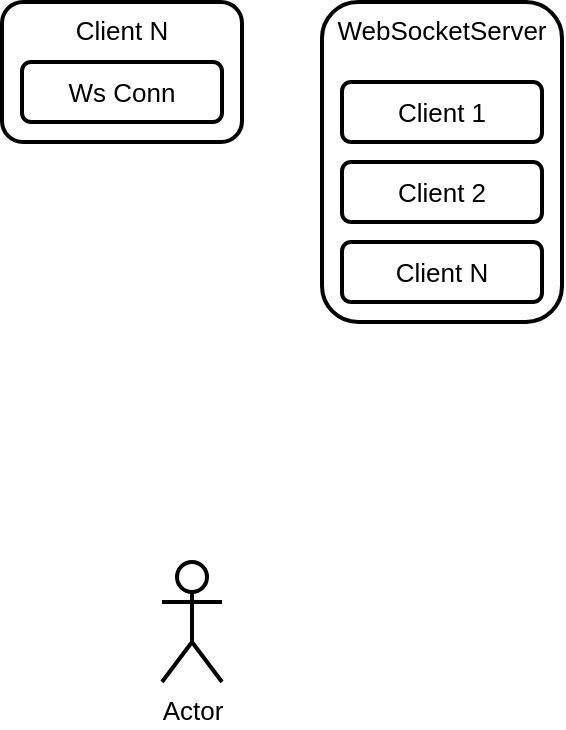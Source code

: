 <mxfile>
    <diagram id="fFWN1DyNbw18HDZ8_LvJ" name="Page-1">
        <mxGraphModel dx="1407" dy="896" grid="1" gridSize="10" guides="1" tooltips="1" connect="1" arrows="1" fold="1" page="1" pageScale="1" pageWidth="1169" pageHeight="827" math="0" shadow="0">
            <root>
                <mxCell id="0"/>
                <mxCell id="1" parent="0"/>
                <mxCell id="19" value="" style="group" vertex="1" connectable="0" parent="1">
                    <mxGeometry x="200" y="40" width="120" height="160" as="geometry"/>
                </mxCell>
                <mxCell id="5" value="WebSocketServer" style="rounded=1;whiteSpace=wrap;html=1;strokeWidth=2;fontSize=13;verticalAlign=top;" vertex="1" parent="19">
                    <mxGeometry width="120" height="160" as="geometry"/>
                </mxCell>
                <mxCell id="12" value="Client 1" style="rounded=1;whiteSpace=wrap;html=1;strokeWidth=2;fontSize=13;" vertex="1" parent="19">
                    <mxGeometry x="10" y="40" width="100" height="30" as="geometry"/>
                </mxCell>
                <mxCell id="13" value="Client 2" style="rounded=1;whiteSpace=wrap;html=1;strokeWidth=2;fontSize=13;" vertex="1" parent="19">
                    <mxGeometry x="10" y="80" width="100" height="30" as="geometry"/>
                </mxCell>
                <mxCell id="14" value="Client N" style="rounded=1;whiteSpace=wrap;html=1;strokeWidth=2;fontSize=13;" vertex="1" parent="19">
                    <mxGeometry x="10" y="120" width="100" height="30" as="geometry"/>
                </mxCell>
                <mxCell id="20" value="" style="group" vertex="1" connectable="0" parent="1">
                    <mxGeometry x="40" y="40" width="120" height="70" as="geometry"/>
                </mxCell>
                <mxCell id="15" value="Client N" style="rounded=1;whiteSpace=wrap;html=1;strokeWidth=2;fontSize=13;verticalAlign=top;" vertex="1" parent="20">
                    <mxGeometry width="120" height="70" as="geometry"/>
                </mxCell>
                <mxCell id="16" value="Ws Conn" style="rounded=1;whiteSpace=wrap;html=1;strokeWidth=2;fontSize=13;" vertex="1" parent="20">
                    <mxGeometry x="10" y="30" width="100" height="30" as="geometry"/>
                </mxCell>
                <mxCell id="28" value="Actor" style="shape=umlActor;verticalLabelPosition=bottom;verticalAlign=top;html=1;outlineConnect=0;strokeWidth=2;fontSize=13;" vertex="1" parent="1">
                    <mxGeometry x="120" y="320" width="30" height="60" as="geometry"/>
                </mxCell>
            </root>
        </mxGraphModel>
    </diagram>
</mxfile>